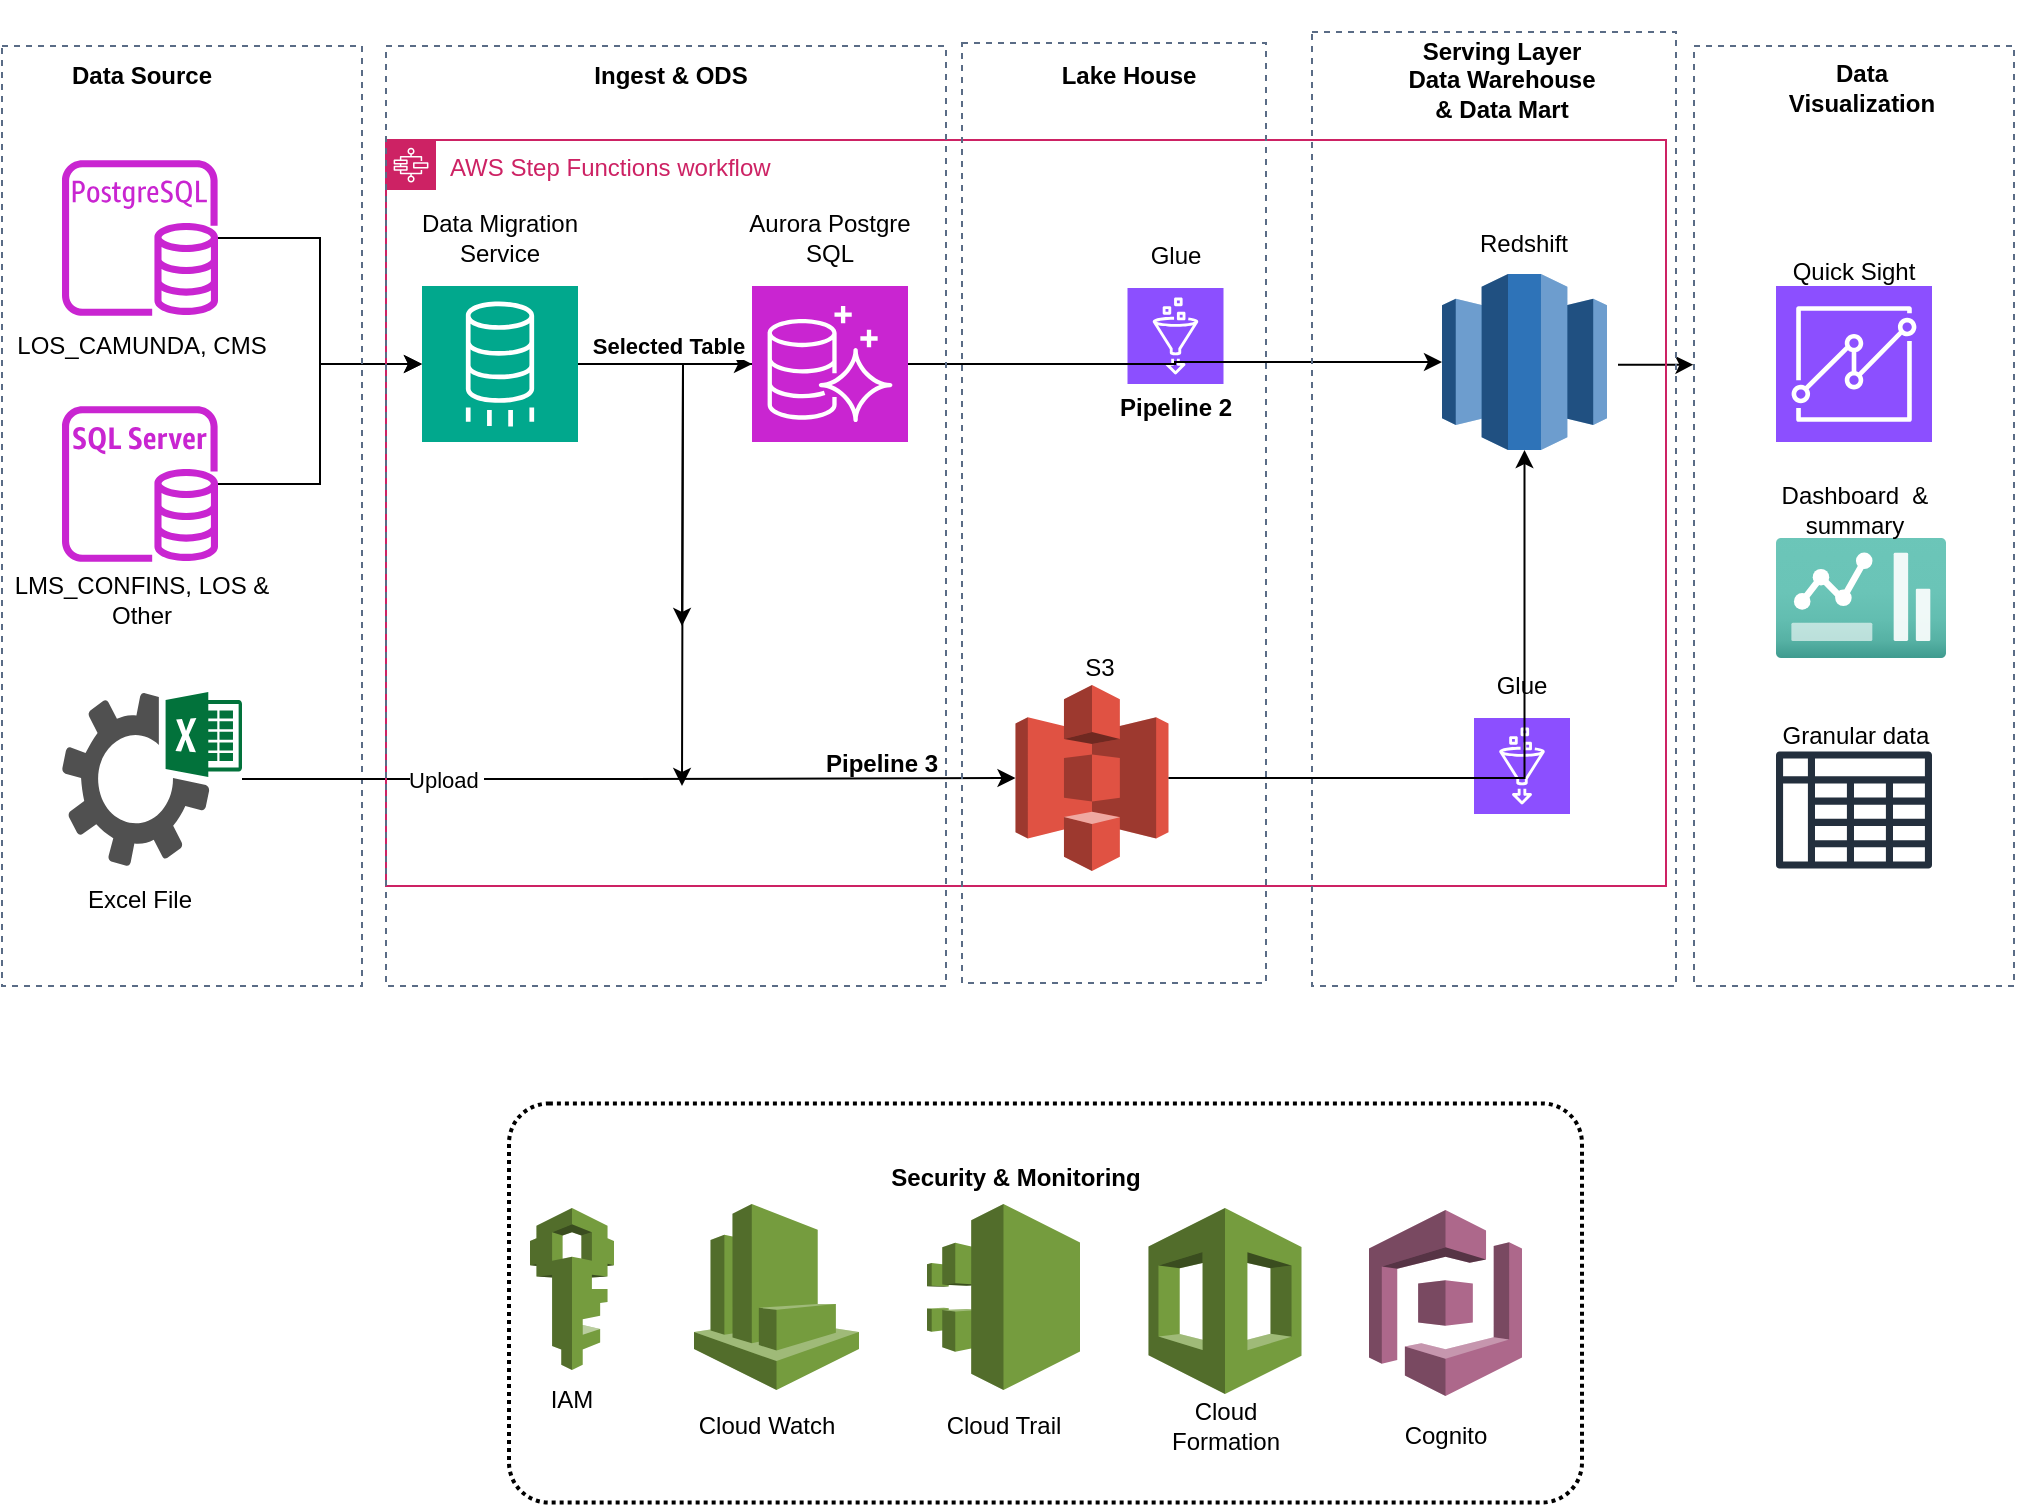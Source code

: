 <mxfile version="24.7.17">
  <diagram name="Page-1" id="mk2gpofAM5KhwrKzIhrE">
    <mxGraphModel dx="904" dy="560" grid="1" gridSize="10" guides="1" tooltips="1" connect="1" arrows="1" fold="1" page="1" pageScale="1" pageWidth="1400" pageHeight="850" math="0" shadow="0">
      <root>
        <mxCell id="0" />
        <mxCell id="1" parent="0" />
        <mxCell id="pCc48zgU_tDkHlOEYlg7-4" value="" style="group" parent="1" vertex="1" connectable="0">
          <mxGeometry x="566.75" y="150" width="60" height="79" as="geometry" />
        </mxCell>
        <mxCell id="hJE6HdYvSHdutJNPKk4N-9" value="" style="sketch=0;points=[[0,0,0],[0.25,0,0],[0.5,0,0],[0.75,0,0],[1,0,0],[0,1,0],[0.25,1,0],[0.5,1,0],[0.75,1,0],[1,1,0],[0,0.25,0],[0,0.5,0],[0,0.75,0],[1,0.25,0],[1,0.5,0],[1,0.75,0]];outlineConnect=0;fontColor=#232F3E;fillColor=#8C4FFF;strokeColor=#ffffff;dashed=0;verticalLabelPosition=bottom;verticalAlign=top;align=center;html=1;fontSize=12;fontStyle=0;aspect=fixed;shape=mxgraph.aws4.resourceIcon;resIcon=mxgraph.aws4.glue;" parent="pCc48zgU_tDkHlOEYlg7-4" vertex="1">
          <mxGeometry x="6" y="31" width="48" height="48" as="geometry" />
        </mxCell>
        <mxCell id="vL2axl4LJf5YM-n6OEkn-70" value="Glue" style="text;html=1;align=center;verticalAlign=middle;whiteSpace=wrap;rounded=0;" parent="pCc48zgU_tDkHlOEYlg7-4" vertex="1">
          <mxGeometry width="60" height="30" as="geometry" />
        </mxCell>
        <mxCell id="H4yflijEu1tVJ6YrY11g-3" value="&lt;b&gt;Data Source&lt;/b&gt;" style="text;html=1;align=center;verticalAlign=middle;whiteSpace=wrap;rounded=0;" parent="1" vertex="1">
          <mxGeometry x="40" y="60" width="80" height="30" as="geometry" />
        </mxCell>
        <mxCell id="H4yflijEu1tVJ6YrY11g-8" value="" style="edgeStyle=orthogonalEdgeStyle;rounded=0;orthogonalLoop=1;jettySize=auto;html=1;" parent="1" source="H4yflijEu1tVJ6YrY11g-4" target="H4yflijEu1tVJ6YrY11g-7" edge="1">
          <mxGeometry relative="1" as="geometry" />
        </mxCell>
        <mxCell id="H4yflijEu1tVJ6YrY11g-4" value="" style="sketch=0;outlineConnect=0;fontColor=#232F3E;gradientColor=none;fillColor=#C925D1;strokeColor=none;dashed=0;verticalLabelPosition=bottom;verticalAlign=top;align=center;html=1;fontSize=12;fontStyle=0;aspect=fixed;pointerEvents=1;shape=mxgraph.aws4.rds_postgresql_instance;" parent="1" vertex="1">
          <mxGeometry x="40" y="117" width="78" height="78" as="geometry" />
        </mxCell>
        <mxCell id="H4yflijEu1tVJ6YrY11g-9" value="" style="edgeStyle=orthogonalEdgeStyle;rounded=0;orthogonalLoop=1;jettySize=auto;html=1;" parent="1" source="H4yflijEu1tVJ6YrY11g-5" target="H4yflijEu1tVJ6YrY11g-7" edge="1">
          <mxGeometry relative="1" as="geometry" />
        </mxCell>
        <mxCell id="H4yflijEu1tVJ6YrY11g-5" value="" style="sketch=0;outlineConnect=0;fontColor=#232F3E;gradientColor=none;fillColor=#C925D1;strokeColor=none;dashed=0;verticalLabelPosition=bottom;verticalAlign=top;align=center;html=1;fontSize=12;fontStyle=0;aspect=fixed;pointerEvents=1;shape=mxgraph.aws4.rds_sql_server_instance;" parent="1" vertex="1">
          <mxGeometry x="40" y="240" width="78" height="78" as="geometry" />
        </mxCell>
        <mxCell id="H4yflijEu1tVJ6YrY11g-11" value="" style="edgeStyle=orthogonalEdgeStyle;rounded=0;orthogonalLoop=1;jettySize=auto;html=1;" parent="1" source="H4yflijEu1tVJ6YrY11g-7" target="H4yflijEu1tVJ6YrY11g-10" edge="1">
          <mxGeometry relative="1" as="geometry" />
        </mxCell>
        <mxCell id="H4yflijEu1tVJ6YrY11g-12" value="&lt;b&gt;Selected Table&lt;/b&gt;" style="edgeLabel;html=1;align=center;verticalAlign=middle;resizable=0;points=[];" parent="H4yflijEu1tVJ6YrY11g-11" vertex="1" connectable="0">
          <mxGeometry x="0.018" y="7" relative="1" as="geometry">
            <mxPoint y="-2" as="offset" />
          </mxGeometry>
        </mxCell>
        <mxCell id="pCc48zgU_tDkHlOEYlg7-11" style="edgeStyle=orthogonalEdgeStyle;rounded=0;orthogonalLoop=1;jettySize=auto;html=1;" parent="1" source="H4yflijEu1tVJ6YrY11g-7" edge="1">
          <mxGeometry relative="1" as="geometry">
            <mxPoint x="350" y="430" as="targetPoint" />
          </mxGeometry>
        </mxCell>
        <mxCell id="H4yflijEu1tVJ6YrY11g-7" value="" style="sketch=0;points=[[0,0,0],[0.25,0,0],[0.5,0,0],[0.75,0,0],[1,0,0],[0,1,0],[0.25,1,0],[0.5,1,0],[0.75,1,0],[1,1,0],[0,0.25,0],[0,0.5,0],[0,0.75,0],[1,0.25,0],[1,0.5,0],[1,0.75,0]];outlineConnect=0;fontColor=#232F3E;fillColor=#01A88D;strokeColor=#ffffff;dashed=0;verticalLabelPosition=bottom;verticalAlign=top;align=center;html=1;fontSize=12;fontStyle=0;aspect=fixed;shape=mxgraph.aws4.resourceIcon;resIcon=mxgraph.aws4.database_migration_service;" parent="1" vertex="1">
          <mxGeometry x="220" y="180" width="78" height="78" as="geometry" />
        </mxCell>
        <mxCell id="XdeNM7-8SlyZll2nMhjC-16" value="" style="edgeStyle=orthogonalEdgeStyle;rounded=0;orthogonalLoop=1;jettySize=auto;html=1;entryX=0;entryY=0.5;entryDx=0;entryDy=0;entryPerimeter=0;" parent="1" source="H4yflijEu1tVJ6YrY11g-10" target="hJE6HdYvSHdutJNPKk4N-1" edge="1">
          <mxGeometry relative="1" as="geometry">
            <mxPoint x="740" y="219" as="targetPoint" />
          </mxGeometry>
        </mxCell>
        <mxCell id="pCc48zgU_tDkHlOEYlg7-12" style="edgeStyle=orthogonalEdgeStyle;rounded=0;orthogonalLoop=1;jettySize=auto;html=1;" parent="1" source="H4yflijEu1tVJ6YrY11g-10" edge="1">
          <mxGeometry relative="1" as="geometry">
            <mxPoint x="350" y="350" as="targetPoint" />
          </mxGeometry>
        </mxCell>
        <mxCell id="H4yflijEu1tVJ6YrY11g-10" value="" style="sketch=0;points=[[0,0,0],[0.25,0,0],[0.5,0,0],[0.75,0,0],[1,0,0],[0,1,0],[0.25,1,0],[0.5,1,0],[0.75,1,0],[1,1,0],[0,0.25,0],[0,0.5,0],[0,0.75,0],[1,0.25,0],[1,0.5,0],[1,0.75,0]];outlineConnect=0;fontColor=#232F3E;fillColor=#C925D1;strokeColor=#ffffff;dashed=0;verticalLabelPosition=bottom;verticalAlign=top;align=center;html=1;fontSize=12;fontStyle=0;aspect=fixed;shape=mxgraph.aws4.resourceIcon;resIcon=mxgraph.aws4.aurora;" parent="1" vertex="1">
          <mxGeometry x="385" y="180" width="78" height="78" as="geometry" />
        </mxCell>
        <mxCell id="H4yflijEu1tVJ6YrY11g-13" value="LOS_CAMUNDA, CMS" style="text;html=1;align=center;verticalAlign=middle;whiteSpace=wrap;rounded=0;" parent="1" vertex="1">
          <mxGeometry x="10" y="195" width="140" height="30" as="geometry" />
        </mxCell>
        <mxCell id="XdeNM7-8SlyZll2nMhjC-6" value="&lt;b&gt;Ingest &amp;amp; ODS&lt;/b&gt;" style="text;html=1;align=center;verticalAlign=middle;whiteSpace=wrap;rounded=0;" parent="1" vertex="1">
          <mxGeometry x="269" y="60" width="151" height="30" as="geometry" />
        </mxCell>
        <mxCell id="XdeNM7-8SlyZll2nMhjC-9" value="LMS_CONFINS, LOS &amp;amp; Other" style="text;html=1;align=center;verticalAlign=middle;whiteSpace=wrap;rounded=0;" parent="1" vertex="1">
          <mxGeometry x="10" y="322" width="140" height="30" as="geometry" />
        </mxCell>
        <mxCell id="XdeNM7-8SlyZll2nMhjC-11" value="Data Migration Service" style="text;html=1;align=center;verticalAlign=middle;whiteSpace=wrap;rounded=0;" parent="1" vertex="1">
          <mxGeometry x="214" y="141" width="90" height="30" as="geometry" />
        </mxCell>
        <mxCell id="XdeNM7-8SlyZll2nMhjC-12" value="Aurora Postgre SQL" style="text;html=1;align=center;verticalAlign=middle;whiteSpace=wrap;rounded=0;" parent="1" vertex="1">
          <mxGeometry x="379" y="141" width="90" height="30" as="geometry" />
        </mxCell>
        <mxCell id="XdeNM7-8SlyZll2nMhjC-13" value="&lt;b&gt;Lake House&lt;/b&gt;" style="text;html=1;align=center;verticalAlign=middle;whiteSpace=wrap;rounded=0;" parent="1" vertex="1">
          <mxGeometry x="525.75" y="60" width="95" height="30" as="geometry" />
        </mxCell>
        <mxCell id="XdeNM7-8SlyZll2nMhjC-28" value="" style="edgeStyle=orthogonalEdgeStyle;rounded=0;orthogonalLoop=1;jettySize=auto;html=1;entryX=-0.002;entryY=0.339;entryDx=0;entryDy=0;entryPerimeter=0;" parent="1" target="XdeNM7-8SlyZll2nMhjC-26" edge="1">
          <mxGeometry relative="1" as="geometry">
            <Array as="points">
              <mxPoint x="851" y="219" />
            </Array>
            <mxPoint x="818" y="219.4" as="sourcePoint" />
          </mxGeometry>
        </mxCell>
        <mxCell id="XdeNM7-8SlyZll2nMhjC-25" value="&lt;b&gt;Serving Layer Data Warehouse &amp;amp; Data Mart&lt;/b&gt;" style="text;html=1;align=center;verticalAlign=middle;whiteSpace=wrap;rounded=0;" parent="1" vertex="1">
          <mxGeometry x="710" y="37" width="100" height="80" as="geometry" />
        </mxCell>
        <mxCell id="XdeNM7-8SlyZll2nMhjC-26" value="" style="fillColor=none;strokeColor=#5A6C86;dashed=1;verticalAlign=top;fontStyle=0;fontColor=#5A6C86;whiteSpace=wrap;html=1;" parent="1" vertex="1">
          <mxGeometry x="856" y="60" width="160" height="470" as="geometry" />
        </mxCell>
        <mxCell id="XdeNM7-8SlyZll2nMhjC-31" value="" style="sketch=0;points=[[0,0,0],[0.25,0,0],[0.5,0,0],[0.75,0,0],[1,0,0],[0,1,0],[0.25,1,0],[0.5,1,0],[0.75,1,0],[1,1,0],[0,0.25,0],[0,0.5,0],[0,0.75,0],[1,0.25,0],[1,0.5,0],[1,0.75,0]];outlineConnect=0;fontColor=#232F3E;fillColor=#8C4FFF;strokeColor=#ffffff;dashed=0;verticalLabelPosition=bottom;verticalAlign=top;align=center;html=1;fontSize=12;fontStyle=0;aspect=fixed;shape=mxgraph.aws4.resourceIcon;resIcon=mxgraph.aws4.quicksight;" parent="1" vertex="1">
          <mxGeometry x="897" y="180" width="78" height="78" as="geometry" />
        </mxCell>
        <mxCell id="XdeNM7-8SlyZll2nMhjC-32" value="" style="image;aspect=fixed;html=1;points=[];align=center;fontSize=12;image=img/lib/azure2/general/Dashboard2.svg;" parent="1" vertex="1">
          <mxGeometry x="897" y="306" width="85" height="60" as="geometry" />
        </mxCell>
        <mxCell id="XdeNM7-8SlyZll2nMhjC-33" value="" style="sketch=0;outlineConnect=0;fontColor=#232F3E;gradientColor=none;fillColor=#232F3D;strokeColor=none;dashed=0;verticalLabelPosition=bottom;verticalAlign=top;align=center;html=1;fontSize=12;fontStyle=0;aspect=fixed;pointerEvents=1;shape=mxgraph.aws4.data_table;" parent="1" vertex="1">
          <mxGeometry x="897" y="412.5" width="78" height="59" as="geometry" />
        </mxCell>
        <mxCell id="XdeNM7-8SlyZll2nMhjC-34" value="&lt;b&gt;Data Visualization&lt;/b&gt;" style="text;html=1;align=center;verticalAlign=middle;whiteSpace=wrap;rounded=0;" parent="1" vertex="1">
          <mxGeometry x="889.5" y="41" width="100" height="80" as="geometry" />
        </mxCell>
        <mxCell id="XdeNM7-8SlyZll2nMhjC-37" value="Quick Sight" style="text;html=1;align=center;verticalAlign=middle;whiteSpace=wrap;rounded=0;" parent="1" vertex="1">
          <mxGeometry x="894" y="158" width="84" height="30" as="geometry" />
        </mxCell>
        <mxCell id="XdeNM7-8SlyZll2nMhjC-38" value="Dashboard&amp;nbsp; &amp;amp; summary" style="text;html=1;align=center;verticalAlign=middle;whiteSpace=wrap;rounded=0;" parent="1" vertex="1">
          <mxGeometry x="889.5" y="277" width="93" height="30" as="geometry" />
        </mxCell>
        <mxCell id="XdeNM7-8SlyZll2nMhjC-39" value="Granular data" style="text;html=1;align=center;verticalAlign=middle;whiteSpace=wrap;rounded=0;" parent="1" vertex="1">
          <mxGeometry x="889.5" y="390" width="94" height="30" as="geometry" />
        </mxCell>
        <mxCell id="hJE6HdYvSHdutJNPKk4N-1" value="" style="outlineConnect=0;dashed=0;verticalLabelPosition=bottom;verticalAlign=top;align=center;html=1;shape=mxgraph.aws3.redshift;fillColor=#2E73B8;gradientColor=none;" parent="1" vertex="1">
          <mxGeometry x="730" y="174" width="82.5" height="88" as="geometry" />
        </mxCell>
        <mxCell id="hJE6HdYvSHdutJNPKk4N-3" value="Redshift" style="text;html=1;align=center;verticalAlign=middle;whiteSpace=wrap;rounded=0;" parent="1" vertex="1">
          <mxGeometry x="741.25" y="144" width="60" height="30" as="geometry" />
        </mxCell>
        <mxCell id="hJE6HdYvSHdutJNPKk4N-17" value="&lt;b&gt;Pipeline 2&lt;/b&gt;" style="text;html=1;align=center;verticalAlign=middle;whiteSpace=wrap;rounded=0;" parent="1" vertex="1">
          <mxGeometry x="516.75" y="226" width="160" height="30" as="geometry" />
        </mxCell>
        <mxCell id="hJE6HdYvSHdutJNPKk4N-24" value="" style="fillColor=none;strokeColor=#5A6C86;dashed=1;verticalAlign=top;fontStyle=0;fontColor=#5A6C86;whiteSpace=wrap;html=1;" parent="1" vertex="1">
          <mxGeometry x="10" y="60" width="180" height="470" as="geometry" />
        </mxCell>
        <mxCell id="vL2axl4LJf5YM-n6OEkn-72" value="" style="outlineConnect=0;dashed=0;verticalLabelPosition=bottom;verticalAlign=top;align=center;html=1;shape=mxgraph.aws3.iam;fillColor=#759C3E;gradientColor=none;" parent="1" vertex="1">
          <mxGeometry x="274" y="641" width="42" height="81" as="geometry" />
        </mxCell>
        <mxCell id="vL2axl4LJf5YM-n6OEkn-73" value="" style="outlineConnect=0;dashed=0;verticalLabelPosition=bottom;verticalAlign=top;align=center;html=1;shape=mxgraph.aws3.cloudwatch;fillColor=#759C3E;gradientColor=none;" parent="1" vertex="1">
          <mxGeometry x="356" y="639" width="82.5" height="93" as="geometry" />
        </mxCell>
        <mxCell id="vL2axl4LJf5YM-n6OEkn-74" value="" style="outlineConnect=0;dashed=0;verticalLabelPosition=bottom;verticalAlign=top;align=center;html=1;shape=mxgraph.aws3.cloudtrail;fillColor=#759C3E;gradientColor=none;" parent="1" vertex="1">
          <mxGeometry x="472.5" y="639" width="76.5" height="93" as="geometry" />
        </mxCell>
        <mxCell id="vL2axl4LJf5YM-n6OEkn-75" value="" style="outlineConnect=0;dashed=0;verticalLabelPosition=bottom;verticalAlign=top;align=center;html=1;shape=mxgraph.aws3.cloudformation;fillColor=#759C3E;gradientColor=none;" parent="1" vertex="1">
          <mxGeometry x="583.25" y="641" width="76.5" height="93" as="geometry" />
        </mxCell>
        <mxCell id="vL2axl4LJf5YM-n6OEkn-76" value="" style="outlineConnect=0;dashed=0;verticalLabelPosition=bottom;verticalAlign=top;align=center;html=1;shape=mxgraph.aws3.cognito;fillColor=#AD688B;gradientColor=none;" parent="1" vertex="1">
          <mxGeometry x="693.5" y="642" width="76.5" height="93" as="geometry" />
        </mxCell>
        <mxCell id="vL2axl4LJf5YM-n6OEkn-77" value="&lt;b&gt;Security &amp;amp; Monitoring&lt;/b&gt;" style="text;html=1;align=center;verticalAlign=middle;whiteSpace=wrap;rounded=0;" parent="1" vertex="1">
          <mxGeometry x="406.75" y="611" width="220" height="30" as="geometry" />
        </mxCell>
        <mxCell id="vL2axl4LJf5YM-n6OEkn-78" value="IAM" style="text;html=1;align=center;verticalAlign=middle;whiteSpace=wrap;rounded=0;" parent="1" vertex="1">
          <mxGeometry x="265" y="722" width="60" height="30" as="geometry" />
        </mxCell>
        <mxCell id="vL2axl4LJf5YM-n6OEkn-79" value="Cloud Watch" style="text;html=1;align=center;verticalAlign=middle;whiteSpace=wrap;rounded=0;" parent="1" vertex="1">
          <mxGeometry x="356" y="735" width="72.75" height="30" as="geometry" />
        </mxCell>
        <mxCell id="vL2axl4LJf5YM-n6OEkn-80" value="Cloud Trail" style="text;html=1;align=center;verticalAlign=middle;whiteSpace=wrap;rounded=0;" parent="1" vertex="1">
          <mxGeometry x="480.75" y="735" width="60" height="30" as="geometry" />
        </mxCell>
        <mxCell id="vL2axl4LJf5YM-n6OEkn-81" value="Cloud Formation" style="text;html=1;align=center;verticalAlign=middle;whiteSpace=wrap;rounded=0;" parent="1" vertex="1">
          <mxGeometry x="591.5" y="735" width="60" height="30" as="geometry" />
        </mxCell>
        <mxCell id="vL2axl4LJf5YM-n6OEkn-82" value="Cognito" style="text;html=1;align=center;verticalAlign=middle;whiteSpace=wrap;rounded=0;" parent="1" vertex="1">
          <mxGeometry x="701.75" y="740" width="60" height="30" as="geometry" />
        </mxCell>
        <mxCell id="vL2axl4LJf5YM-n6OEkn-83" value="" style="rounded=1;arcSize=10;dashed=1;fillColor=none;gradientColor=none;dashPattern=1 1;strokeWidth=2;" parent="1" vertex="1">
          <mxGeometry x="263.5" y="588.75" width="536.5" height="199.5" as="geometry" />
        </mxCell>
        <mxCell id="fObhZFrNCeXo0coglgrI-5" style="edgeStyle=orthogonalEdgeStyle;rounded=0;orthogonalLoop=1;jettySize=auto;html=1;" parent="1" source="fObhZFrNCeXo0coglgrI-4" target="H4yflijEu1tVJ6YrY11g-14" edge="1">
          <mxGeometry relative="1" as="geometry">
            <mxPoint x="170" y="610" as="targetPoint" />
            <Array as="points" />
          </mxGeometry>
        </mxCell>
        <mxCell id="pCc48zgU_tDkHlOEYlg7-22" value="Upload&amp;nbsp;" style="edgeLabel;html=1;align=center;verticalAlign=middle;resizable=0;points=[];" parent="fObhZFrNCeXo0coglgrI-5" vertex="1" connectable="0">
          <mxGeometry x="-0.657" y="-1" relative="1" as="geometry">
            <mxPoint x="35" y="-1" as="offset" />
          </mxGeometry>
        </mxCell>
        <mxCell id="fObhZFrNCeXo0coglgrI-4" value="" style="sketch=0;pointerEvents=1;shadow=0;dashed=0;html=1;strokeColor=none;fillColor=#505050;labelPosition=center;verticalLabelPosition=bottom;verticalAlign=top;outlineConnect=0;align=center;shape=mxgraph.office.services.excel_services;" parent="1" vertex="1">
          <mxGeometry x="40" y="383" width="90" height="87" as="geometry" />
        </mxCell>
        <mxCell id="pCc48zgU_tDkHlOEYlg7-3" value="AWS Step Functions workflow" style="points=[[0,0],[0.25,0],[0.5,0],[0.75,0],[1,0],[1,0.25],[1,0.5],[1,0.75],[1,1],[0.75,1],[0.5,1],[0.25,1],[0,1],[0,0.75],[0,0.5],[0,0.25]];outlineConnect=0;gradientColor=none;html=1;whiteSpace=wrap;fontSize=12;fontStyle=0;container=1;pointerEvents=0;collapsible=0;recursiveResize=0;shape=mxgraph.aws4.group;grIcon=mxgraph.aws4.group_aws_step_functions_workflow;strokeColor=#CD2264;fillColor=none;verticalAlign=top;align=left;spacingLeft=30;fontColor=#CD2264;dashed=0;" parent="1" vertex="1">
          <mxGeometry x="202" y="107" width="640" height="373" as="geometry" />
        </mxCell>
        <mxCell id="pCc48zgU_tDkHlOEYlg7-1" value="" style="group" parent="pCc48zgU_tDkHlOEYlg7-3" vertex="1" connectable="0">
          <mxGeometry x="314.75" y="249" width="76.5" height="116.5" as="geometry" />
        </mxCell>
        <mxCell id="H4yflijEu1tVJ6YrY11g-14" value="" style="outlineConnect=0;dashed=0;verticalLabelPosition=bottom;verticalAlign=top;align=center;html=1;shape=mxgraph.aws3.s3;fillColor=#E05243;gradientColor=none;" parent="pCc48zgU_tDkHlOEYlg7-1" vertex="1">
          <mxGeometry y="23.5" width="76.5" height="93" as="geometry" />
        </mxCell>
        <mxCell id="XdeNM7-8SlyZll2nMhjC-14" value="S3" style="text;html=1;align=center;verticalAlign=middle;whiteSpace=wrap;rounded=0;" parent="pCc48zgU_tDkHlOEYlg7-1" vertex="1">
          <mxGeometry x="11.75" width="60" height="30" as="geometry" />
        </mxCell>
        <mxCell id="pCc48zgU_tDkHlOEYlg7-5" value="" style="group" parent="pCc48zgU_tDkHlOEYlg7-3" vertex="1" connectable="0">
          <mxGeometry x="538" y="258" width="60" height="79" as="geometry" />
        </mxCell>
        <mxCell id="pCc48zgU_tDkHlOEYlg7-6" value="" style="sketch=0;points=[[0,0,0],[0.25,0,0],[0.5,0,0],[0.75,0,0],[1,0,0],[0,1,0],[0.25,1,0],[0.5,1,0],[0.75,1,0],[1,1,0],[0,0.25,0],[0,0.5,0],[0,0.75,0],[1,0.25,0],[1,0.5,0],[1,0.75,0]];outlineConnect=0;fontColor=#232F3E;fillColor=#8C4FFF;strokeColor=#ffffff;dashed=0;verticalLabelPosition=bottom;verticalAlign=top;align=center;html=1;fontSize=12;fontStyle=0;aspect=fixed;shape=mxgraph.aws4.resourceIcon;resIcon=mxgraph.aws4.glue;" parent="pCc48zgU_tDkHlOEYlg7-5" vertex="1">
          <mxGeometry x="6" y="31" width="48" height="48" as="geometry" />
        </mxCell>
        <mxCell id="pCc48zgU_tDkHlOEYlg7-7" value="Glue" style="text;html=1;align=center;verticalAlign=middle;whiteSpace=wrap;rounded=0;" parent="pCc48zgU_tDkHlOEYlg7-5" vertex="1">
          <mxGeometry width="60" height="30" as="geometry" />
        </mxCell>
        <mxCell id="pCc48zgU_tDkHlOEYlg7-10" value="&lt;b&gt;Pipeline 3&lt;/b&gt;" style="text;html=1;align=center;verticalAlign=middle;whiteSpace=wrap;rounded=0;" parent="pCc48zgU_tDkHlOEYlg7-3" vertex="1">
          <mxGeometry x="168.25" y="297.25" width="160" height="30" as="geometry" />
        </mxCell>
        <mxCell id="pCc48zgU_tDkHlOEYlg7-16" value="" style="fillColor=none;strokeColor=#5A6C86;dashed=1;verticalAlign=top;fontStyle=0;fontColor=#5A6C86;whiteSpace=wrap;html=1;" parent="pCc48zgU_tDkHlOEYlg7-3" vertex="1">
          <mxGeometry y="-47" width="280" height="470" as="geometry" />
        </mxCell>
        <mxCell id="pCc48zgU_tDkHlOEYlg7-17" value="" style="fillColor=none;strokeColor=#5A6C86;dashed=1;verticalAlign=top;fontStyle=0;fontColor=#5A6C86;whiteSpace=wrap;html=1;" parent="pCc48zgU_tDkHlOEYlg7-3" vertex="1">
          <mxGeometry x="288" y="-48.5" width="152" height="470" as="geometry" />
        </mxCell>
        <mxCell id="pCc48zgU_tDkHlOEYlg7-19" value="" style="fillColor=none;strokeColor=#5A6C86;dashed=1;verticalAlign=top;fontStyle=0;fontColor=#5A6C86;whiteSpace=wrap;html=1;" parent="pCc48zgU_tDkHlOEYlg7-3" vertex="1">
          <mxGeometry x="463" y="-54" width="182" height="477" as="geometry" />
        </mxCell>
        <mxCell id="pCc48zgU_tDkHlOEYlg7-8" style="edgeStyle=orthogonalEdgeStyle;rounded=0;orthogonalLoop=1;jettySize=auto;html=1;" parent="1" source="H4yflijEu1tVJ6YrY11g-14" target="hJE6HdYvSHdutJNPKk4N-1" edge="1">
          <mxGeometry relative="1" as="geometry" />
        </mxCell>
        <mxCell id="pCc48zgU_tDkHlOEYlg7-21" value="Excel File" style="text;html=1;align=center;verticalAlign=middle;whiteSpace=wrap;rounded=0;" parent="1" vertex="1">
          <mxGeometry x="49" y="471.5" width="60" height="30" as="geometry" />
        </mxCell>
      </root>
    </mxGraphModel>
  </diagram>
</mxfile>
